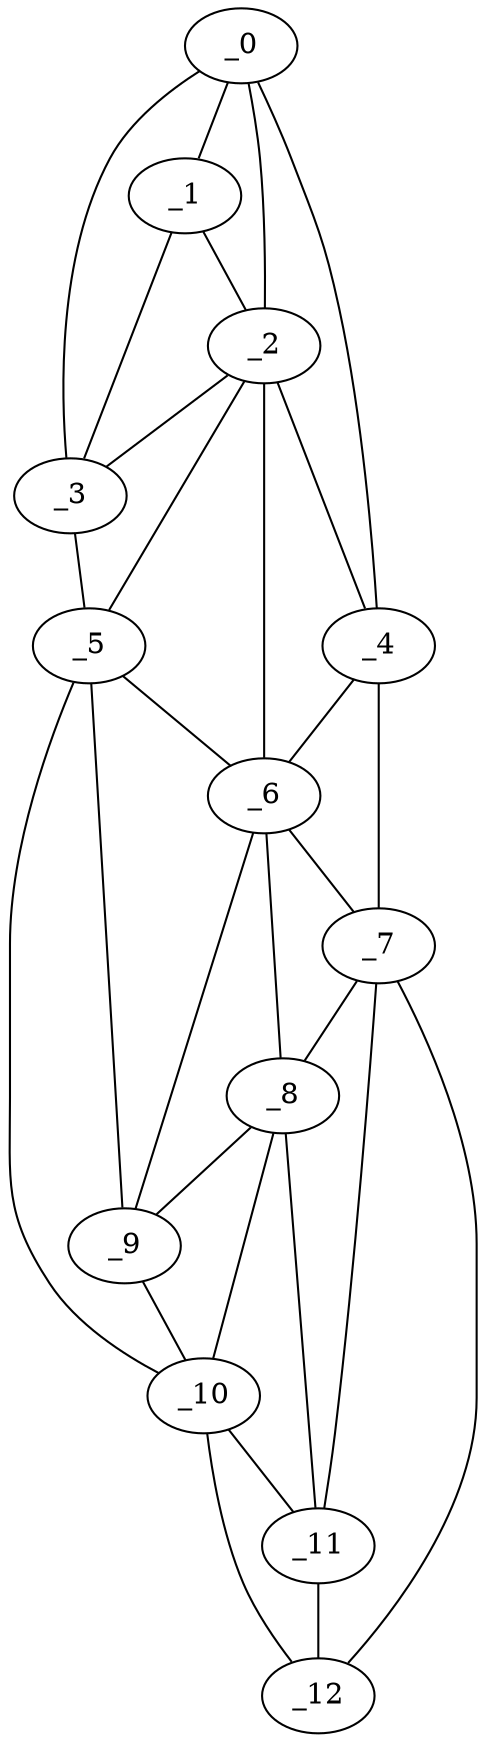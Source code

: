 graph "obj51__155.gxl" {
	_0	 [x=5,
		y=69];
	_1	 [x=11,
		y=76];
	_0 -- _1	 [valence=2];
	_2	 [x=27,
		y=83];
	_0 -- _2	 [valence=1];
	_3	 [x=28,
		y=120];
	_0 -- _3	 [valence=1];
	_4	 [x=61,
		y=6];
	_0 -- _4	 [valence=1];
	_1 -- _2	 [valence=2];
	_1 -- _3	 [valence=1];
	_2 -- _3	 [valence=2];
	_2 -- _4	 [valence=1];
	_5	 [x=64,
		y=116];
	_2 -- _5	 [valence=2];
	_6	 [x=67,
		y=77];
	_2 -- _6	 [valence=2];
	_3 -- _5	 [valence=1];
	_4 -- _6	 [valence=2];
	_7	 [x=79,
		y=18];
	_4 -- _7	 [valence=1];
	_5 -- _6	 [valence=1];
	_9	 [x=85,
		y=111];
	_5 -- _9	 [valence=2];
	_10	 [x=118,
		y=106];
	_5 -- _10	 [valence=1];
	_6 -- _7	 [valence=2];
	_8	 [x=84,
		y=76];
	_6 -- _8	 [valence=1];
	_6 -- _9	 [valence=2];
	_7 -- _8	 [valence=2];
	_11	 [x=121,
		y=69];
	_7 -- _11	 [valence=1];
	_12	 [x=126,
		y=65];
	_7 -- _12	 [valence=1];
	_8 -- _9	 [valence=2];
	_8 -- _10	 [valence=2];
	_8 -- _11	 [valence=2];
	_9 -- _10	 [valence=2];
	_10 -- _11	 [valence=1];
	_10 -- _12	 [valence=1];
	_11 -- _12	 [valence=2];
}
